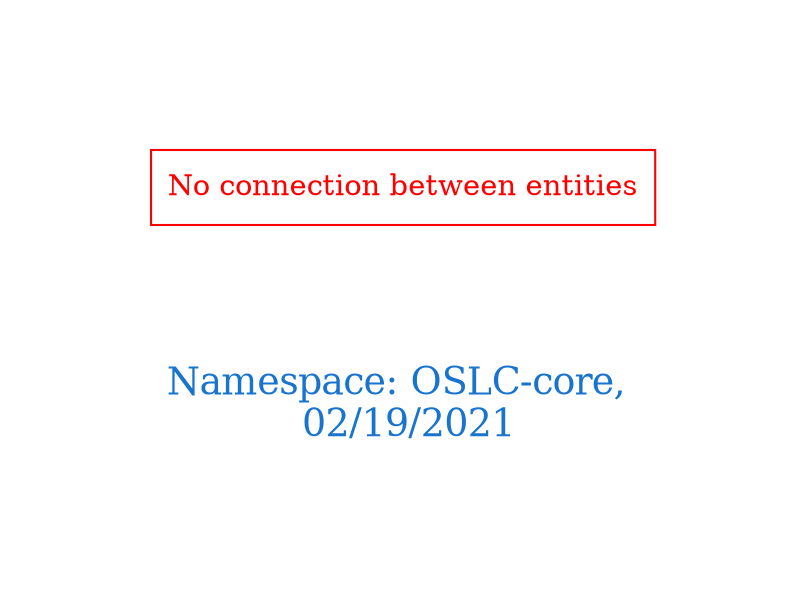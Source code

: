 digraph OGIT_ontology {
 graph [ rankdir= LR,pad=1 
fontsize = 18,
fontcolor= dodgerblue3,label = "\n\n\nNamespace: OSLC-core, \n 02/19/2021"];
node[shape=polygon];
edge [  color="gray81"];

"No connection between entities" [fontcolor = "red",color="red", shape="polygon"]
}
